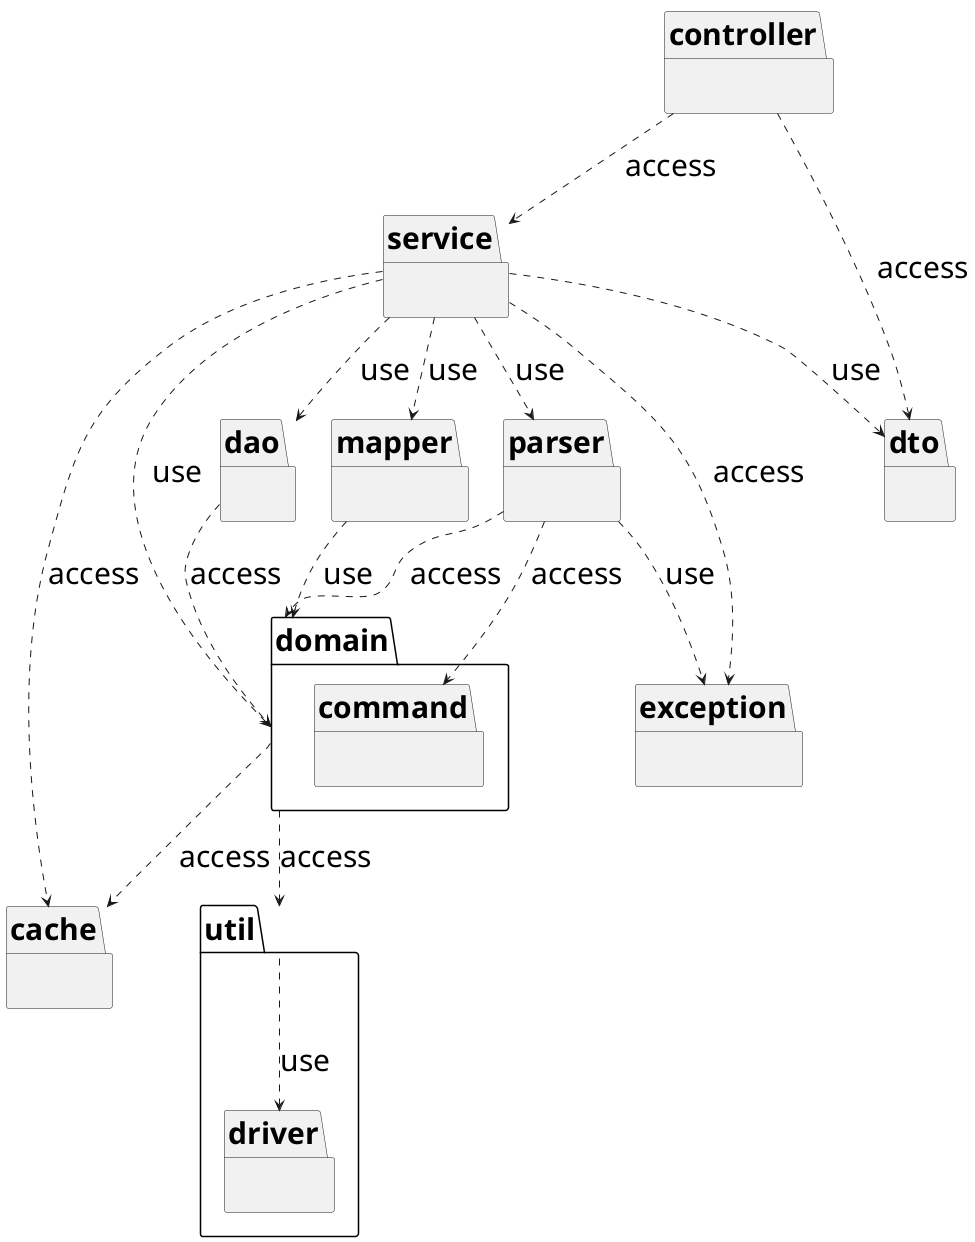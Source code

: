 @startuml
skinparam defaultFontSize 30

package "controller" {
}

package "service" {
}

package "dao" {
}

package "mapper" {
}

package "parser" {
}

package "dto" {
}

package "domain" {
    package "command" {
    }
}

package "exception" {
}

package "cache" {
}

package "util" {
    package "driver" {
    }
}

controller ..> service : access
controller ..> dto : access
service ..> dto : use
service ..> exception : access
service ..> cache : access
service ..> domain : use
service ..> dao : use
service ..> mapper : use
service ..> parser: use
dao ..> domain : access
mapper ..> domain : use
parser ..> domain : access
parser ..> command : access
parser ..> exception : use
domain ..> cache : access
domain ..> util : access
util ..> driver : use
@enduml
